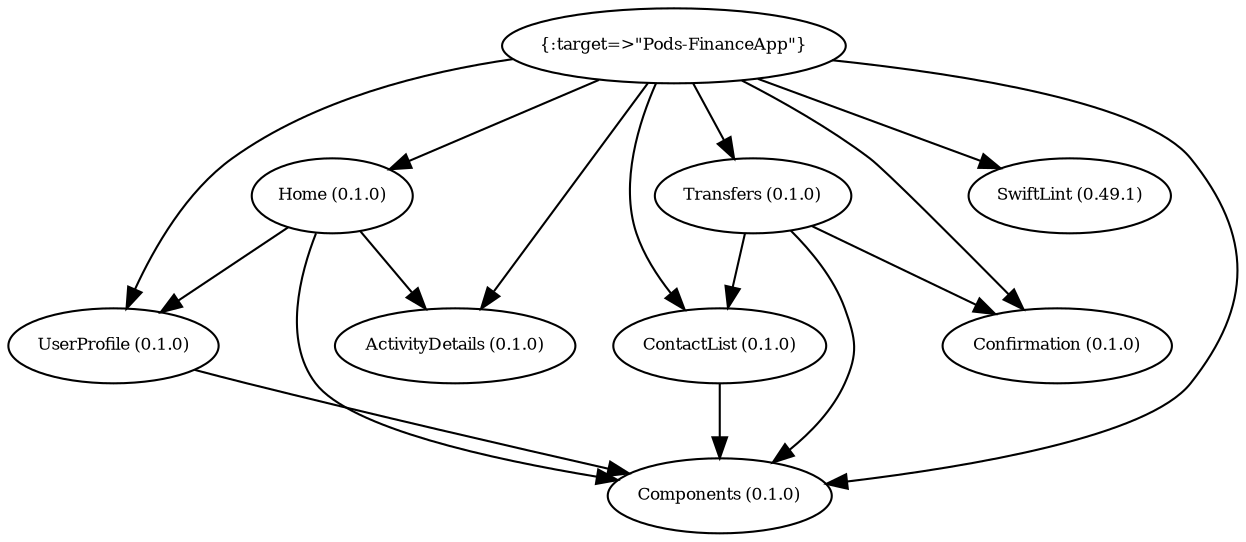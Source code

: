 digraph RGL__DirectedAdjacencyGraph {
    "{:target=>\"Pods-FinanceApp\"}" [
        fontsize = 8,
        label = "{:target=>\"Pods-FinanceApp\"}"
    ]

    "ActivityDetails (0.1.0)" [
        fontsize = 8,
        label = "ActivityDetails (0.1.0)"
    ]

    "Components (0.1.0)" [
        fontsize = 8,
        label = "Components (0.1.0)"
    ]

    "Confirmation (0.1.0)" [
        fontsize = 8,
        label = "Confirmation (0.1.0)"
    ]

    "ContactList (0.1.0)" [
        fontsize = 8,
        label = "ContactList (0.1.0)"
    ]

    "Home (0.1.0)" [
        fontsize = 8,
        label = "Home (0.1.0)"
    ]

    "UserProfile (0.1.0)" [
        fontsize = 8,
        label = "UserProfile (0.1.0)"
    ]

    "SwiftLint (0.49.1)" [
        fontsize = 8,
        label = "SwiftLint (0.49.1)"
    ]

    "Transfers (0.1.0)" [
        fontsize = 8,
        label = "Transfers (0.1.0)"
    ]

    "{:target=>\"Pods-FinanceApp\"}" -> "ActivityDetails (0.1.0)" [
        fontsize = 8
    ]

    "{:target=>\"Pods-FinanceApp\"}" -> "Components (0.1.0)" [
        fontsize = 8
    ]

    "{:target=>\"Pods-FinanceApp\"}" -> "Confirmation (0.1.0)" [
        fontsize = 8
    ]

    "{:target=>\"Pods-FinanceApp\"}" -> "ContactList (0.1.0)" [
        fontsize = 8
    ]

    "{:target=>\"Pods-FinanceApp\"}" -> "Home (0.1.0)" [
        fontsize = 8
    ]

    "{:target=>\"Pods-FinanceApp\"}" -> "SwiftLint (0.49.1)" [
        fontsize = 8
    ]

    "{:target=>\"Pods-FinanceApp\"}" -> "Transfers (0.1.0)" [
        fontsize = 8
    ]

    "{:target=>\"Pods-FinanceApp\"}" -> "UserProfile (0.1.0)" [
        fontsize = 8
    ]

    "ContactList (0.1.0)" -> "Components (0.1.0)" [
        fontsize = 8
    ]

    "Home (0.1.0)" -> "ActivityDetails (0.1.0)" [
        fontsize = 8
    ]

    "Home (0.1.0)" -> "Components (0.1.0)" [
        fontsize = 8
    ]

    "Home (0.1.0)" -> "UserProfile (0.1.0)" [
        fontsize = 8
    ]

    "UserProfile (0.1.0)" -> "Components (0.1.0)" [
        fontsize = 8
    ]

    "Transfers (0.1.0)" -> "Confirmation (0.1.0)" [
        fontsize = 8
    ]

    "Transfers (0.1.0)" -> "Components (0.1.0)" [
        fontsize = 8
    ]

    "Transfers (0.1.0)" -> "ContactList (0.1.0)" [
        fontsize = 8
    ]
}

